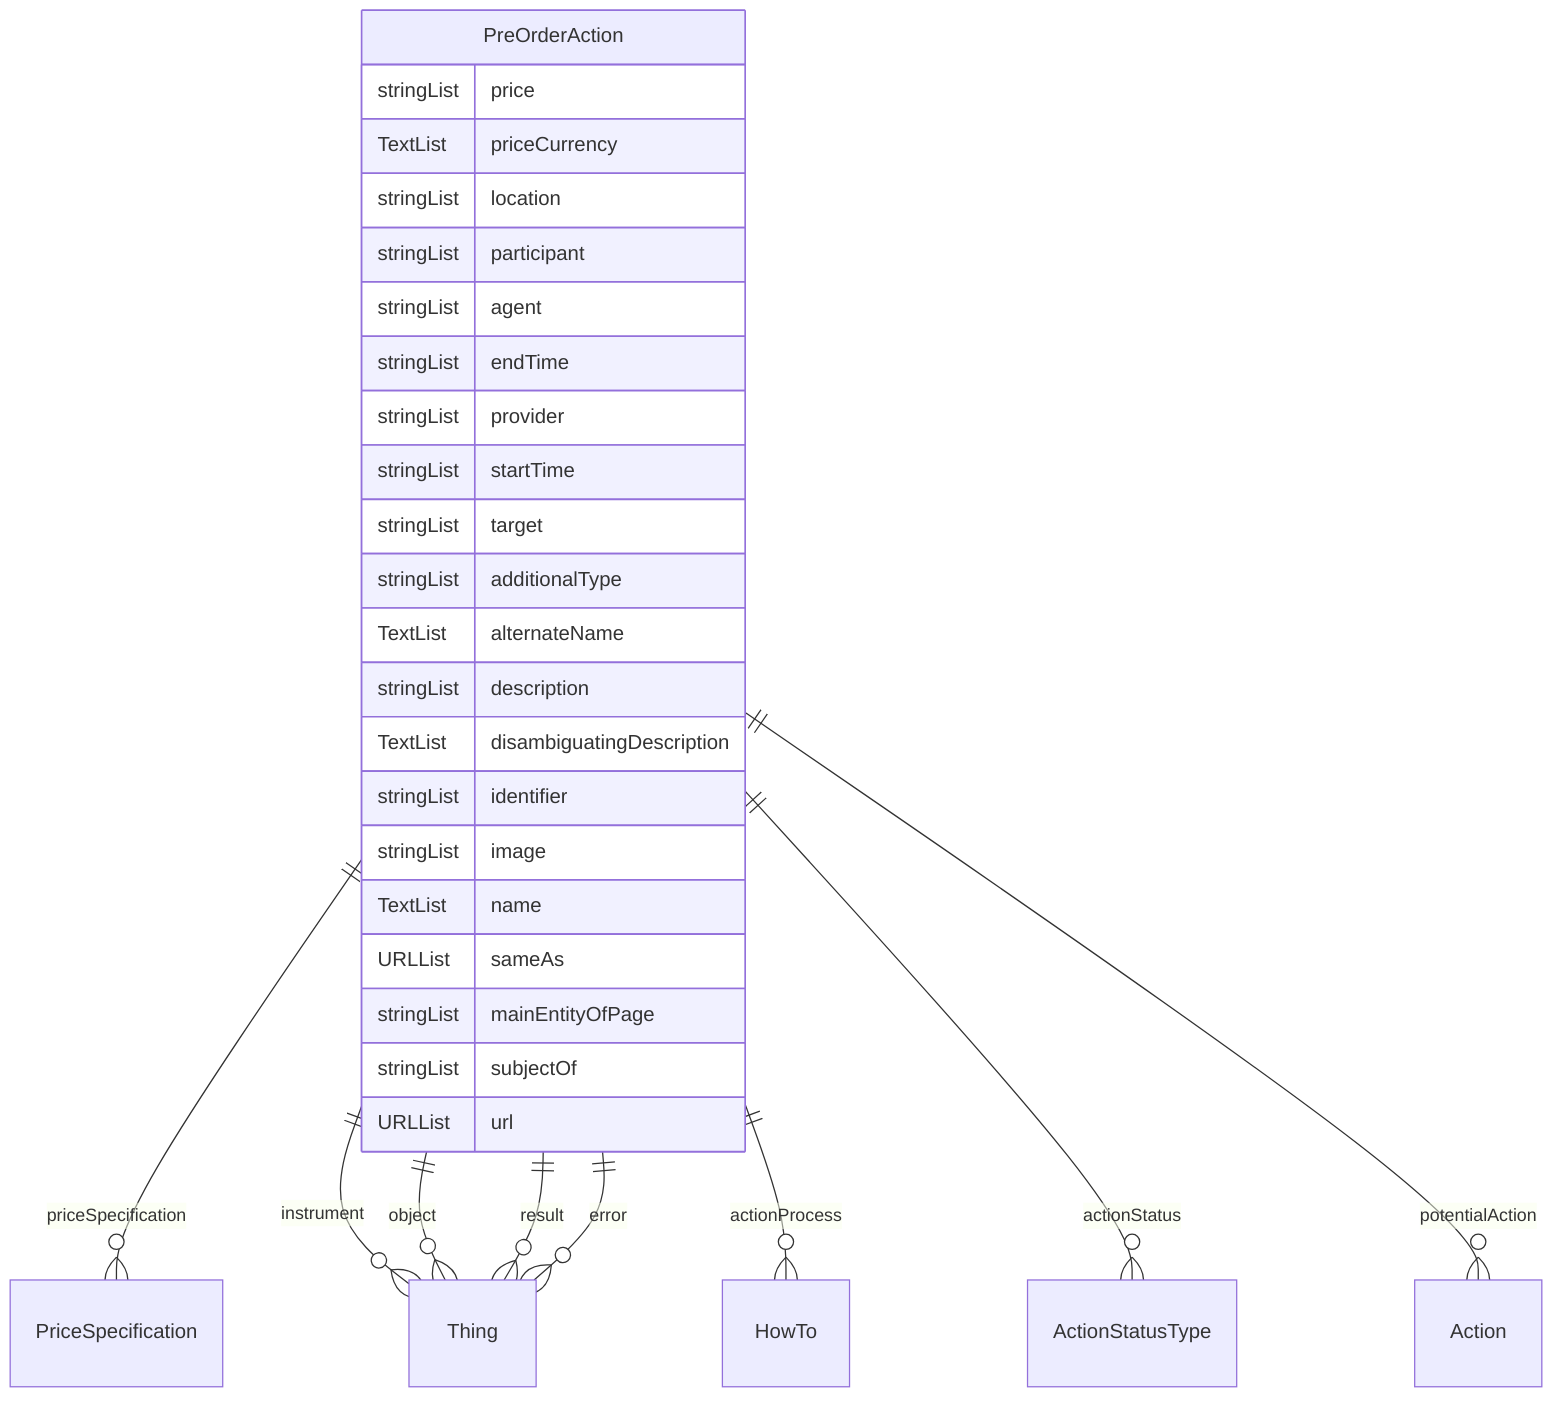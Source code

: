 erDiagram
PreOrderAction {
    stringList price  
    TextList priceCurrency  
    stringList location  
    stringList participant  
    stringList agent  
    stringList endTime  
    stringList provider  
    stringList startTime  
    stringList target  
    stringList additionalType  
    TextList alternateName  
    stringList description  
    TextList disambiguatingDescription  
    stringList identifier  
    stringList image  
    TextList name  
    URLList sameAs  
    stringList mainEntityOfPage  
    stringList subjectOf  
    URLList url  
}

PreOrderAction ||--}o PriceSpecification : "priceSpecification"
PreOrderAction ||--}o Thing : "instrument"
PreOrderAction ||--}o Thing : "object"
PreOrderAction ||--}o Thing : "result"
PreOrderAction ||--}o HowTo : "actionProcess"
PreOrderAction ||--}o ActionStatusType : "actionStatus"
PreOrderAction ||--}o Thing : "error"
PreOrderAction ||--}o Action : "potentialAction"